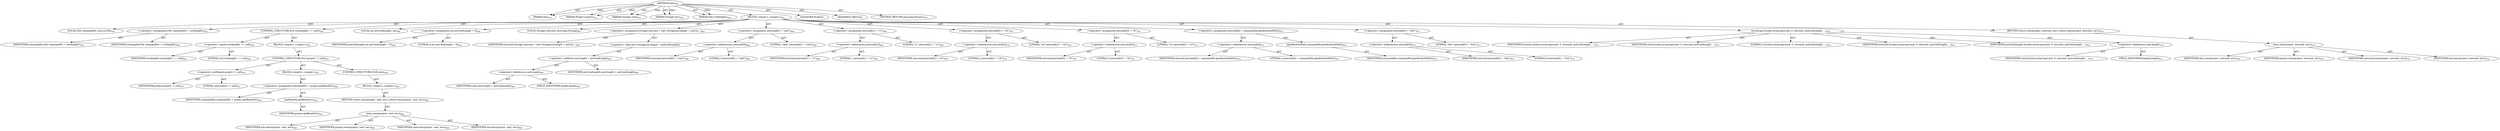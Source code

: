digraph "exec" {  
"111669149735" [label = <(METHOD,exec)<SUB>953</SUB>> ]
"115964117005" [label = <(PARAM,this)<SUB>953</SUB>> ]
"115964117085" [label = <(PARAM,Project project)<SUB>953</SUB>> ]
"115964117086" [label = <(PARAM,String[] cmd)<SUB>953</SUB>> ]
"115964117087" [label = <(PARAM,String[] env)<SUB>953</SUB>> ]
"115964117088" [label = <(PARAM,File workingDir)<SUB>954</SUB>> ]
"25769803911" [label = <(BLOCK,&lt;empty&gt;,&lt;empty&gt;)<SUB>954</SUB>> ]
"94489280565" [label = <(LOCAL,File commandDir: java.io.File)<SUB>955</SUB>> ]
"30064771538" [label = <(&lt;operator&gt;.assignment,File commandDir = workingDir)<SUB>955</SUB>> ]
"68719477154" [label = <(IDENTIFIER,commandDir,File commandDir = workingDir)<SUB>955</SUB>> ]
"68719477155" [label = <(IDENTIFIER,workingDir,File commandDir = workingDir)<SUB>955</SUB>> ]
"47244640342" [label = <(CONTROL_STRUCTURE,IF,if (workingDir == null))<SUB>956</SUB>> ]
"30064771539" [label = <(&lt;operator&gt;.equals,workingDir == null)<SUB>956</SUB>> ]
"68719477156" [label = <(IDENTIFIER,workingDir,workingDir == null)<SUB>956</SUB>> ]
"90194313349" [label = <(LITERAL,null,workingDir == null)<SUB>956</SUB>> ]
"25769803912" [label = <(BLOCK,&lt;empty&gt;,&lt;empty&gt;)<SUB>956</SUB>> ]
"47244640343" [label = <(CONTROL_STRUCTURE,IF,if (project != null))<SUB>957</SUB>> ]
"30064771540" [label = <(&lt;operator&gt;.notEquals,project != null)<SUB>957</SUB>> ]
"68719477157" [label = <(IDENTIFIER,project,project != null)<SUB>957</SUB>> ]
"90194313350" [label = <(LITERAL,null,project != null)<SUB>957</SUB>> ]
"25769803913" [label = <(BLOCK,&lt;empty&gt;,&lt;empty&gt;)<SUB>957</SUB>> ]
"30064771541" [label = <(&lt;operator&gt;.assignment,commandDir = project.getBaseDir())<SUB>958</SUB>> ]
"68719477158" [label = <(IDENTIFIER,commandDir,commandDir = project.getBaseDir())<SUB>958</SUB>> ]
"30064771542" [label = <(getBaseDir,getBaseDir())<SUB>958</SUB>> ]
"68719477159" [label = <(IDENTIFIER,project,getBaseDir())<SUB>958</SUB>> ]
"47244640344" [label = <(CONTROL_STRUCTURE,ELSE,else)<SUB>959</SUB>> ]
"25769803914" [label = <(BLOCK,&lt;empty&gt;,&lt;empty&gt;)<SUB>959</SUB>> ]
"146028888096" [label = <(RETURN,return exec(project, cmd, env);,return exec(project, cmd, env);)<SUB>960</SUB>> ]
"30064771543" [label = <(exec,exec(project, cmd, env))<SUB>960</SUB>> ]
"68719476756" [label = <(IDENTIFIER,this,exec(project, cmd, env))<SUB>960</SUB>> ]
"68719477160" [label = <(IDENTIFIER,project,exec(project, cmd, env))<SUB>960</SUB>> ]
"68719477161" [label = <(IDENTIFIER,cmd,exec(project, cmd, env))<SUB>960</SUB>> ]
"68719477162" [label = <(IDENTIFIER,env,exec(project, cmd, env))<SUB>960</SUB>> ]
"94489280566" [label = <(LOCAL,int preCmdLength: int)<SUB>966</SUB>> ]
"30064771544" [label = <(&lt;operator&gt;.assignment,int preCmdLength = 6)<SUB>966</SUB>> ]
"68719477163" [label = <(IDENTIFIER,preCmdLength,int preCmdLength = 6)<SUB>966</SUB>> ]
"90194313351" [label = <(LITERAL,6,int preCmdLength = 6)<SUB>966</SUB>> ]
"94489280567" [label = <(LOCAL,String[] newcmd: java.lang.String[])<SUB>967</SUB>> ]
"30064771545" [label = <(&lt;operator&gt;.assignment,String[] newcmd = new String[cmd.length + preCm...)<SUB>967</SUB>> ]
"68719477164" [label = <(IDENTIFIER,newcmd,String[] newcmd = new String[cmd.length + preCm...)<SUB>967</SUB>> ]
"30064771546" [label = <(&lt;operator&gt;.alloc,new String[cmd.length + preCmdLength])> ]
"30064771547" [label = <(&lt;operator&gt;.addition,cmd.length + preCmdLength)<SUB>967</SUB>> ]
"30064771548" [label = <(&lt;operator&gt;.fieldAccess,cmd.length)<SUB>967</SUB>> ]
"68719477165" [label = <(IDENTIFIER,cmd,cmd.length + preCmdLength)<SUB>967</SUB>> ]
"55834574937" [label = <(FIELD_IDENTIFIER,length,length)<SUB>967</SUB>> ]
"68719477166" [label = <(IDENTIFIER,preCmdLength,cmd.length + preCmdLength)<SUB>967</SUB>> ]
"30064771549" [label = <(&lt;operator&gt;.assignment,newcmd[0] = &quot;cmd&quot;)<SUB>968</SUB>> ]
"30064771550" [label = <(&lt;operator&gt;.indexAccess,newcmd[0])<SUB>968</SUB>> ]
"68719477167" [label = <(IDENTIFIER,newcmd,newcmd[0] = &quot;cmd&quot;)<SUB>968</SUB>> ]
"90194313352" [label = <(LITERAL,0,newcmd[0] = &quot;cmd&quot;)<SUB>968</SUB>> ]
"90194313353" [label = <(LITERAL,&quot;cmd&quot;,newcmd[0] = &quot;cmd&quot;)<SUB>968</SUB>> ]
"30064771551" [label = <(&lt;operator&gt;.assignment,newcmd[1] = &quot;/c&quot;)<SUB>969</SUB>> ]
"30064771552" [label = <(&lt;operator&gt;.indexAccess,newcmd[1])<SUB>969</SUB>> ]
"68719477168" [label = <(IDENTIFIER,newcmd,newcmd[1] = &quot;/c&quot;)<SUB>969</SUB>> ]
"90194313354" [label = <(LITERAL,1,newcmd[1] = &quot;/c&quot;)<SUB>969</SUB>> ]
"90194313355" [label = <(LITERAL,&quot;/c&quot;,newcmd[1] = &quot;/c&quot;)<SUB>969</SUB>> ]
"30064771553" [label = <(&lt;operator&gt;.assignment,newcmd[2] = &quot;cd&quot;)<SUB>970</SUB>> ]
"30064771554" [label = <(&lt;operator&gt;.indexAccess,newcmd[2])<SUB>970</SUB>> ]
"68719477169" [label = <(IDENTIFIER,newcmd,newcmd[2] = &quot;cd&quot;)<SUB>970</SUB>> ]
"90194313356" [label = <(LITERAL,2,newcmd[2] = &quot;cd&quot;)<SUB>970</SUB>> ]
"90194313357" [label = <(LITERAL,&quot;cd&quot;,newcmd[2] = &quot;cd&quot;)<SUB>970</SUB>> ]
"30064771555" [label = <(&lt;operator&gt;.assignment,newcmd[3] = &quot;/d&quot;)<SUB>971</SUB>> ]
"30064771556" [label = <(&lt;operator&gt;.indexAccess,newcmd[3])<SUB>971</SUB>> ]
"68719477170" [label = <(IDENTIFIER,newcmd,newcmd[3] = &quot;/d&quot;)<SUB>971</SUB>> ]
"90194313358" [label = <(LITERAL,3,newcmd[3] = &quot;/d&quot;)<SUB>971</SUB>> ]
"90194313359" [label = <(LITERAL,&quot;/d&quot;,newcmd[3] = &quot;/d&quot;)<SUB>971</SUB>> ]
"30064771557" [label = <(&lt;operator&gt;.assignment,newcmd[4] = commandDir.getAbsolutePath())<SUB>972</SUB>> ]
"30064771558" [label = <(&lt;operator&gt;.indexAccess,newcmd[4])<SUB>972</SUB>> ]
"68719477171" [label = <(IDENTIFIER,newcmd,newcmd[4] = commandDir.getAbsolutePath())<SUB>972</SUB>> ]
"90194313360" [label = <(LITERAL,4,newcmd[4] = commandDir.getAbsolutePath())<SUB>972</SUB>> ]
"30064771559" [label = <(getAbsolutePath,commandDir.getAbsolutePath())<SUB>972</SUB>> ]
"68719477172" [label = <(IDENTIFIER,commandDir,commandDir.getAbsolutePath())<SUB>972</SUB>> ]
"30064771560" [label = <(&lt;operator&gt;.assignment,newcmd[5] = &quot;&amp;&amp;&quot;)<SUB>973</SUB>> ]
"30064771561" [label = <(&lt;operator&gt;.indexAccess,newcmd[5])<SUB>973</SUB>> ]
"68719477173" [label = <(IDENTIFIER,newcmd,newcmd[5] = &quot;&amp;&amp;&quot;)<SUB>973</SUB>> ]
"90194313361" [label = <(LITERAL,5,newcmd[5] = &quot;&amp;&amp;&quot;)<SUB>973</SUB>> ]
"90194313362" [label = <(LITERAL,&quot;&amp;&amp;&quot;,newcmd[5] = &quot;&amp;&amp;&quot;)<SUB>973</SUB>> ]
"30064771562" [label = <(arraycopy,System.arraycopy(cmd, 0, newcmd, preCmdLength, ...)<SUB>974</SUB>> ]
"68719477174" [label = <(IDENTIFIER,System,System.arraycopy(cmd, 0, newcmd, preCmdLength, ...)<SUB>974</SUB>> ]
"68719477175" [label = <(IDENTIFIER,cmd,System.arraycopy(cmd, 0, newcmd, preCmdLength, ...)<SUB>974</SUB>> ]
"90194313363" [label = <(LITERAL,0,System.arraycopy(cmd, 0, newcmd, preCmdLength, ...)<SUB>974</SUB>> ]
"68719477176" [label = <(IDENTIFIER,newcmd,System.arraycopy(cmd, 0, newcmd, preCmdLength, ...)<SUB>974</SUB>> ]
"68719477177" [label = <(IDENTIFIER,preCmdLength,System.arraycopy(cmd, 0, newcmd, preCmdLength, ...)<SUB>974</SUB>> ]
"30064771563" [label = <(&lt;operator&gt;.fieldAccess,cmd.length)<SUB>974</SUB>> ]
"68719477178" [label = <(IDENTIFIER,cmd,System.arraycopy(cmd, 0, newcmd, preCmdLength, ...)<SUB>974</SUB>> ]
"55834574938" [label = <(FIELD_IDENTIFIER,length,length)<SUB>974</SUB>> ]
"146028888097" [label = <(RETURN,return exec(project, newcmd, env);,return exec(project, newcmd, env);)<SUB>976</SUB>> ]
"30064771564" [label = <(exec,exec(project, newcmd, env))<SUB>976</SUB>> ]
"68719476757" [label = <(IDENTIFIER,this,exec(project, newcmd, env))<SUB>976</SUB>> ]
"68719477179" [label = <(IDENTIFIER,project,exec(project, newcmd, env))<SUB>976</SUB>> ]
"68719477180" [label = <(IDENTIFIER,newcmd,exec(project, newcmd, env))<SUB>976</SUB>> ]
"68719477181" [label = <(IDENTIFIER,env,exec(project, newcmd, env))<SUB>976</SUB>> ]
"133143986280" [label = <(MODIFIER,PUBLIC)> ]
"133143986281" [label = <(MODIFIER,VIRTUAL)> ]
"128849018919" [label = <(METHOD_RETURN,java.lang.Process)<SUB>953</SUB>> ]
  "111669149735" -> "115964117005"  [ label = "AST: "] 
  "111669149735" -> "115964117085"  [ label = "AST: "] 
  "111669149735" -> "115964117086"  [ label = "AST: "] 
  "111669149735" -> "115964117087"  [ label = "AST: "] 
  "111669149735" -> "115964117088"  [ label = "AST: "] 
  "111669149735" -> "25769803911"  [ label = "AST: "] 
  "111669149735" -> "133143986280"  [ label = "AST: "] 
  "111669149735" -> "133143986281"  [ label = "AST: "] 
  "111669149735" -> "128849018919"  [ label = "AST: "] 
  "25769803911" -> "94489280565"  [ label = "AST: "] 
  "25769803911" -> "30064771538"  [ label = "AST: "] 
  "25769803911" -> "47244640342"  [ label = "AST: "] 
  "25769803911" -> "94489280566"  [ label = "AST: "] 
  "25769803911" -> "30064771544"  [ label = "AST: "] 
  "25769803911" -> "94489280567"  [ label = "AST: "] 
  "25769803911" -> "30064771545"  [ label = "AST: "] 
  "25769803911" -> "30064771549"  [ label = "AST: "] 
  "25769803911" -> "30064771551"  [ label = "AST: "] 
  "25769803911" -> "30064771553"  [ label = "AST: "] 
  "25769803911" -> "30064771555"  [ label = "AST: "] 
  "25769803911" -> "30064771557"  [ label = "AST: "] 
  "25769803911" -> "30064771560"  [ label = "AST: "] 
  "25769803911" -> "30064771562"  [ label = "AST: "] 
  "25769803911" -> "146028888097"  [ label = "AST: "] 
  "30064771538" -> "68719477154"  [ label = "AST: "] 
  "30064771538" -> "68719477155"  [ label = "AST: "] 
  "47244640342" -> "30064771539"  [ label = "AST: "] 
  "47244640342" -> "25769803912"  [ label = "AST: "] 
  "30064771539" -> "68719477156"  [ label = "AST: "] 
  "30064771539" -> "90194313349"  [ label = "AST: "] 
  "25769803912" -> "47244640343"  [ label = "AST: "] 
  "47244640343" -> "30064771540"  [ label = "AST: "] 
  "47244640343" -> "25769803913"  [ label = "AST: "] 
  "47244640343" -> "47244640344"  [ label = "AST: "] 
  "30064771540" -> "68719477157"  [ label = "AST: "] 
  "30064771540" -> "90194313350"  [ label = "AST: "] 
  "25769803913" -> "30064771541"  [ label = "AST: "] 
  "30064771541" -> "68719477158"  [ label = "AST: "] 
  "30064771541" -> "30064771542"  [ label = "AST: "] 
  "30064771542" -> "68719477159"  [ label = "AST: "] 
  "47244640344" -> "25769803914"  [ label = "AST: "] 
  "25769803914" -> "146028888096"  [ label = "AST: "] 
  "146028888096" -> "30064771543"  [ label = "AST: "] 
  "30064771543" -> "68719476756"  [ label = "AST: "] 
  "30064771543" -> "68719477160"  [ label = "AST: "] 
  "30064771543" -> "68719477161"  [ label = "AST: "] 
  "30064771543" -> "68719477162"  [ label = "AST: "] 
  "30064771544" -> "68719477163"  [ label = "AST: "] 
  "30064771544" -> "90194313351"  [ label = "AST: "] 
  "30064771545" -> "68719477164"  [ label = "AST: "] 
  "30064771545" -> "30064771546"  [ label = "AST: "] 
  "30064771546" -> "30064771547"  [ label = "AST: "] 
  "30064771547" -> "30064771548"  [ label = "AST: "] 
  "30064771547" -> "68719477166"  [ label = "AST: "] 
  "30064771548" -> "68719477165"  [ label = "AST: "] 
  "30064771548" -> "55834574937"  [ label = "AST: "] 
  "30064771549" -> "30064771550"  [ label = "AST: "] 
  "30064771549" -> "90194313353"  [ label = "AST: "] 
  "30064771550" -> "68719477167"  [ label = "AST: "] 
  "30064771550" -> "90194313352"  [ label = "AST: "] 
  "30064771551" -> "30064771552"  [ label = "AST: "] 
  "30064771551" -> "90194313355"  [ label = "AST: "] 
  "30064771552" -> "68719477168"  [ label = "AST: "] 
  "30064771552" -> "90194313354"  [ label = "AST: "] 
  "30064771553" -> "30064771554"  [ label = "AST: "] 
  "30064771553" -> "90194313357"  [ label = "AST: "] 
  "30064771554" -> "68719477169"  [ label = "AST: "] 
  "30064771554" -> "90194313356"  [ label = "AST: "] 
  "30064771555" -> "30064771556"  [ label = "AST: "] 
  "30064771555" -> "90194313359"  [ label = "AST: "] 
  "30064771556" -> "68719477170"  [ label = "AST: "] 
  "30064771556" -> "90194313358"  [ label = "AST: "] 
  "30064771557" -> "30064771558"  [ label = "AST: "] 
  "30064771557" -> "30064771559"  [ label = "AST: "] 
  "30064771558" -> "68719477171"  [ label = "AST: "] 
  "30064771558" -> "90194313360"  [ label = "AST: "] 
  "30064771559" -> "68719477172"  [ label = "AST: "] 
  "30064771560" -> "30064771561"  [ label = "AST: "] 
  "30064771560" -> "90194313362"  [ label = "AST: "] 
  "30064771561" -> "68719477173"  [ label = "AST: "] 
  "30064771561" -> "90194313361"  [ label = "AST: "] 
  "30064771562" -> "68719477174"  [ label = "AST: "] 
  "30064771562" -> "68719477175"  [ label = "AST: "] 
  "30064771562" -> "90194313363"  [ label = "AST: "] 
  "30064771562" -> "68719477176"  [ label = "AST: "] 
  "30064771562" -> "68719477177"  [ label = "AST: "] 
  "30064771562" -> "30064771563"  [ label = "AST: "] 
  "30064771563" -> "68719477178"  [ label = "AST: "] 
  "30064771563" -> "55834574938"  [ label = "AST: "] 
  "146028888097" -> "30064771564"  [ label = "AST: "] 
  "30064771564" -> "68719476757"  [ label = "AST: "] 
  "30064771564" -> "68719477179"  [ label = "AST: "] 
  "30064771564" -> "68719477180"  [ label = "AST: "] 
  "30064771564" -> "68719477181"  [ label = "AST: "] 
  "111669149735" -> "115964117005"  [ label = "DDG: "] 
  "111669149735" -> "115964117085"  [ label = "DDG: "] 
  "111669149735" -> "115964117086"  [ label = "DDG: "] 
  "111669149735" -> "115964117087"  [ label = "DDG: "] 
  "111669149735" -> "115964117088"  [ label = "DDG: "] 
}
